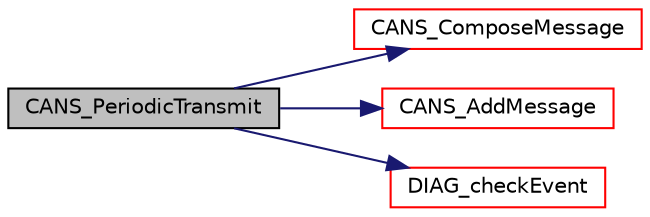 digraph "CANS_PeriodicTransmit"
{
  edge [fontname="Helvetica",fontsize="10",labelfontname="Helvetica",labelfontsize="10"];
  node [fontname="Helvetica",fontsize="10",shape=record];
  rankdir="LR";
  Node158 [label="CANS_PeriodicTransmit",height=0.2,width=0.4,color="black", fillcolor="grey75", style="filled", fontcolor="black"];
  Node158 -> Node159 [color="midnightblue",fontsize="10",style="solid",fontname="Helvetica"];
  Node159 [label="CANS_ComposeMessage",height=0.2,width=0.4,color="red", fillcolor="white", style="filled",URL="$cansignal_8c.html#aa3c553a69a0c9228e72689f26125653c"];
  Node158 -> Node165 [color="midnightblue",fontsize="10",style="solid",fontname="Helvetica"];
  Node165 [label="CANS_AddMessage",height=0.2,width=0.4,color="red", fillcolor="white", style="filled",URL="$cansignal_8c.html#adb60a8b0d120756bd93f7fce78a7d4fc",tooltip="Add message to transmit buffer, message will be transmitted shortly after. "];
  Node158 -> Node169 [color="midnightblue",fontsize="10",style="solid",fontname="Helvetica"];
  Node169 [label="DIAG_checkEvent",height=0.2,width=0.4,color="red", fillcolor="white", style="filled",URL="$diag_8c.html#a9e06aacb2ff6bcf9245e2b3a283857bc",tooltip="DIAG_checkEvent provides a simple interface to check an event for E_OK. "];
}
